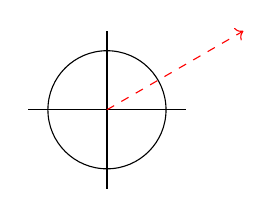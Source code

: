 % -*- root: ./main_tikz.tex -*-
%

\begin{tikzpicture}
	\draw (-1,0) -- (1,0);
	\draw (0,-1) -- (0,1);
	\draw (0,0) circle (0.75);
	\draw[dashed,red,->] (0,0) -- (30:2); % Polar coordinates
\end{tikzpicture}